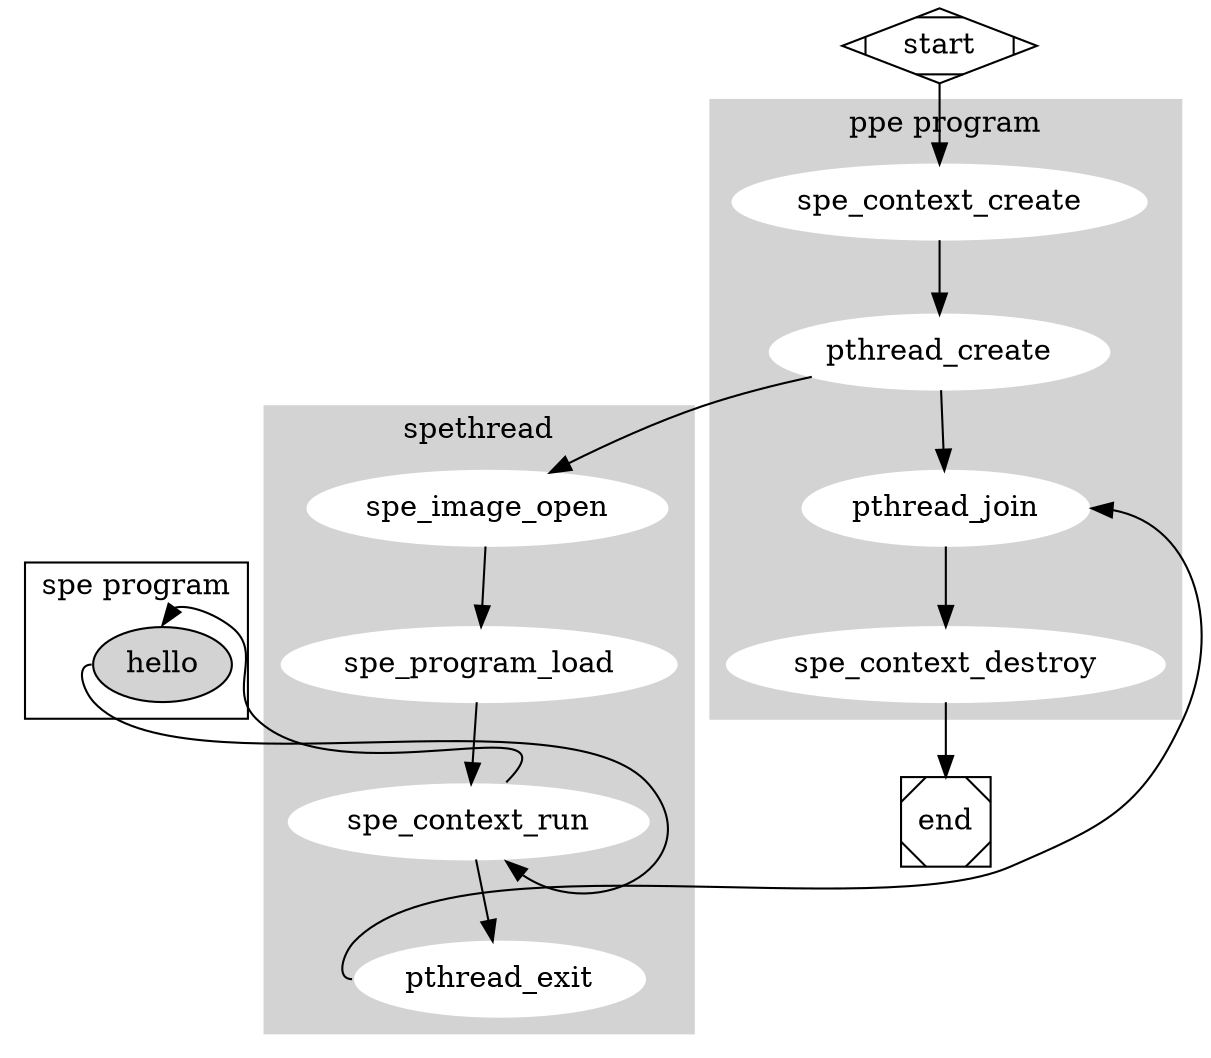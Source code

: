 digraph G {
        subgraph cluster_0 {
                style=filled;
                color=lightgrey;
                node [style=filled,color=white];
        	spe_context_create -> pthread_create -> pthread_join -> spe_context_destroy;
                label = "ppe program";
        }
        subgraph cluster_1 {
                style=filled;
                color=lightgrey;
                node [style=filled,color=white];
        	spe_image_open -> spe_program_load -> spe_context_run -> pthread_exit;
                label = "spethread";
        }
        subgraph cluster_2 {
                node [style=filled];
                hello;
                label = "spe program";
                color=black
        }
;
        start -> spe_context_create;
        pthread_create -> spe_image_open;
        spe_context_run  -> hello [tailport = ne  headport = n ]; 
        hello -> spe_context_run [tailport = w headport = se ];
        pthread_exit -> pthread_join [tailport = w headport = e];

        spe_context_destroy -> end;

        start [shape=Mdiamond];
        end [shape=Msquare];
}

